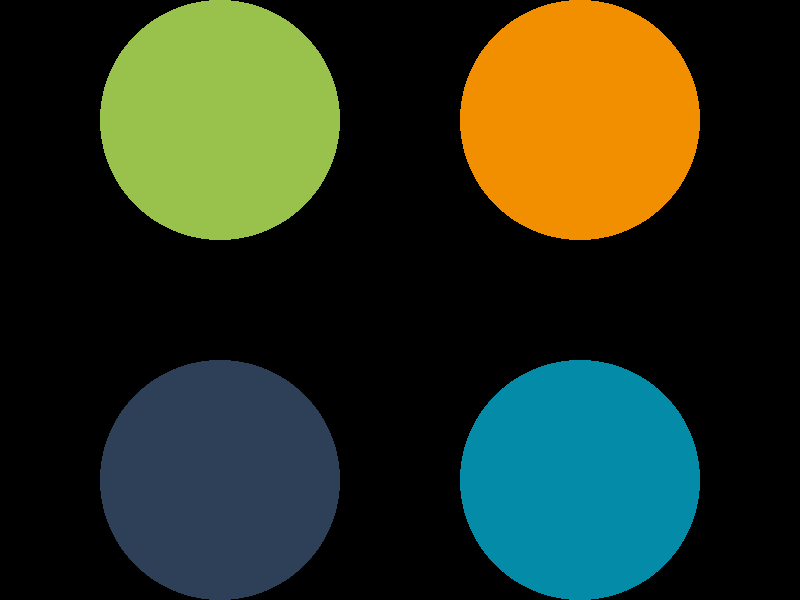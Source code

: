 #version 3.7;

global_settings
{
	assumed_gamma 1.0
}

// ----------------------------------------

camera
{
	orthographic
	location	-z*1000
	direction	+z*1000
	up			10*y
	right		10*x*image_width/image_height
	rotate		x * 90
}

// ----------------------------------------

#macro move_disc()
	#switch (clock)
		#range (0/4,1/4)
			#local temp_clock = (clock - 0/4) * 4;
			translate +x * (+3 - temp_clock * 6)
			translate +z * (+3)
		#break
		#range (1/4,2/4)
			#local temp_clock = (clock - 1/4) * 4;
			translate +x * (-3)
			translate +z * (+3 - temp_clock * 6)
		#break
		#range (2/4,3/4)
			#local temp_clock = (clock - 2/4) * 4;
			translate +x * (-3 + temp_clock * 6)
			translate +z * (-3)
		#break
		#range (3/4,4/4)
			#local temp_clock = (clock - 3/4) * 4;
			translate +x * (+3)
			translate +z * (-3 + temp_clock * 6)
		#break
	#end
#end


// orange
disc
{
	0, y, 2
	pigment {color srgb <241,143,001>/255}
	finish
	{
		diffuse 0
		ambient 0
		emission 1
	}
	move_disc()
	rotate +y * 000
}

// cyan
disc
{
	0, y, 2
	pigment {color srgb <004,139,168>/255}
	finish
	{
		diffuse 0
		ambient 0
		emission 1
	}
	move_disc()
	rotate +y * 090
}

// purple
disc
{
	0, y, 2
	pigment {color srgb <046,064,087>/255}
	finish
	{
		diffuse 0
		ambient 0
		emission 1
	}
	move_disc()
	rotate +y * 180
}

// green
disc
{
	0, y, 2
	pigment {color srgb <153,194,077>/255}
	finish
	{
		diffuse 0
		ambient 0
		emission 1
	}
	move_disc()
	rotate +y * 270
}